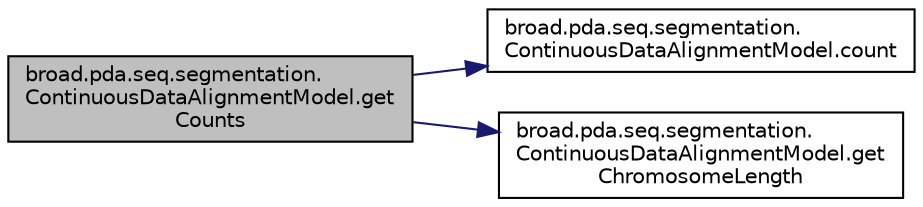 digraph "broad.pda.seq.segmentation.ContinuousDataAlignmentModel.getCounts"
{
  edge [fontname="Helvetica",fontsize="10",labelfontname="Helvetica",labelfontsize="10"];
  node [fontname="Helvetica",fontsize="10",shape=record];
  rankdir="LR";
  Node1 [label="broad.pda.seq.segmentation.\lContinuousDataAlignmentModel.get\lCounts",height=0.2,width=0.4,color="black", fillcolor="grey75", style="filled" fontcolor="black"];
  Node1 -> Node2 [color="midnightblue",fontsize="10",style="solid"];
  Node2 [label="broad.pda.seq.segmentation.\lContinuousDataAlignmentModel.count",height=0.2,width=0.4,color="black", fillcolor="white", style="filled",URL="$classbroad_1_1pda_1_1seq_1_1segmentation_1_1_continuous_data_alignment_model.html#a31cfc1d1c12f0c7ebece09e6c5bd4f43"];
  Node1 -> Node3 [color="midnightblue",fontsize="10",style="solid"];
  Node3 [label="broad.pda.seq.segmentation.\lContinuousDataAlignmentModel.get\lChromosomeLength",height=0.2,width=0.4,color="black", fillcolor="white", style="filled",URL="$classbroad_1_1pda_1_1seq_1_1segmentation_1_1_continuous_data_alignment_model.html#aadb1c1dfc12a73268e0552fb99e01024"];
}

